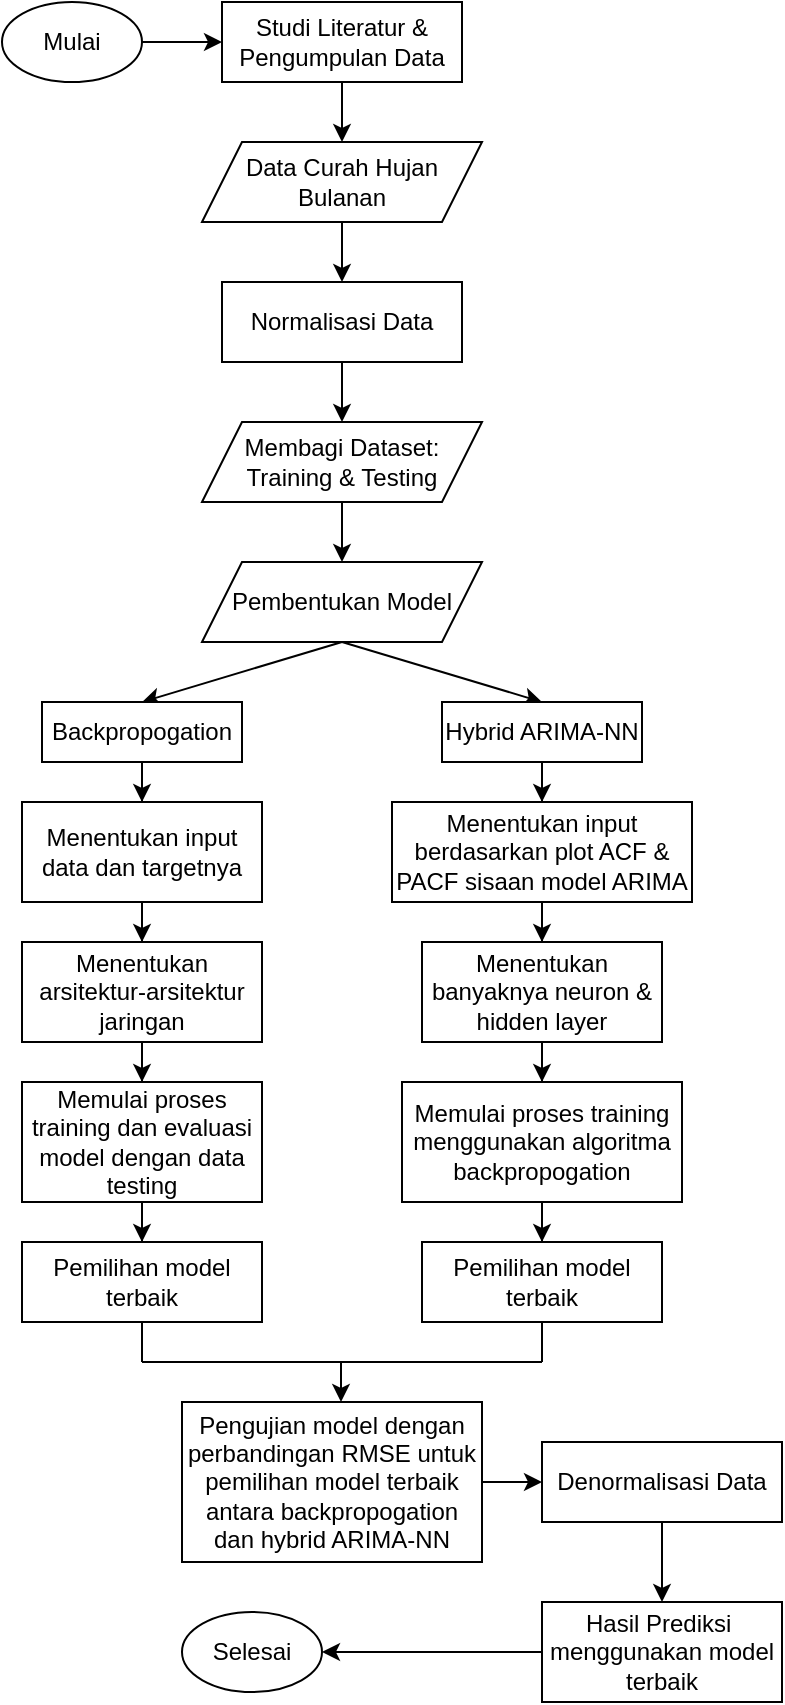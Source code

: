 <mxfile version="22.0.3" type="github">
  <diagram name="Page-1" id="DsUL0noZNsmAsYyQ-pAR">
    <mxGraphModel dx="524" dy="540" grid="1" gridSize="10" guides="1" tooltips="1" connect="1" arrows="1" fold="1" page="1" pageScale="1" pageWidth="850" pageHeight="1100" background="none" math="0" shadow="0">
      <root>
        <mxCell id="0" />
        <mxCell id="1" parent="0" />
        <mxCell id="wIZgRPWp3AArt2Sw6dx9-3" value="" style="edgeStyle=orthogonalEdgeStyle;rounded=0;orthogonalLoop=1;jettySize=auto;html=1;" parent="1" source="wIZgRPWp3AArt2Sw6dx9-1" target="wIZgRPWp3AArt2Sw6dx9-2" edge="1">
          <mxGeometry relative="1" as="geometry" />
        </mxCell>
        <mxCell id="wIZgRPWp3AArt2Sw6dx9-1" value="Mulai" style="ellipse;whiteSpace=wrap;html=1;" parent="1" vertex="1">
          <mxGeometry x="50" y="60" width="70" height="40" as="geometry" />
        </mxCell>
        <mxCell id="wIZgRPWp3AArt2Sw6dx9-5" value="" style="edgeStyle=orthogonalEdgeStyle;rounded=0;orthogonalLoop=1;jettySize=auto;html=1;" parent="1" source="wIZgRPWp3AArt2Sw6dx9-2" target="wIZgRPWp3AArt2Sw6dx9-4" edge="1">
          <mxGeometry relative="1" as="geometry" />
        </mxCell>
        <mxCell id="wIZgRPWp3AArt2Sw6dx9-2" value="Studi Literatur &amp;amp; Pengumpulan Data" style="whiteSpace=wrap;html=1;" parent="1" vertex="1">
          <mxGeometry x="160" y="60" width="120" height="40" as="geometry" />
        </mxCell>
        <mxCell id="wIZgRPWp3AArt2Sw6dx9-7" value="" style="edgeStyle=orthogonalEdgeStyle;rounded=0;orthogonalLoop=1;jettySize=auto;html=1;" parent="1" source="wIZgRPWp3AArt2Sw6dx9-4" target="wIZgRPWp3AArt2Sw6dx9-6" edge="1">
          <mxGeometry relative="1" as="geometry" />
        </mxCell>
        <mxCell id="wIZgRPWp3AArt2Sw6dx9-4" value="Data Curah Hujan Bulanan" style="shape=parallelogram;perimeter=parallelogramPerimeter;whiteSpace=wrap;html=1;fixedSize=1;" parent="1" vertex="1">
          <mxGeometry x="150" y="130" width="140" height="40" as="geometry" />
        </mxCell>
        <mxCell id="wIZgRPWp3AArt2Sw6dx9-11" value="" style="edgeStyle=orthogonalEdgeStyle;rounded=0;orthogonalLoop=1;jettySize=auto;html=1;" parent="1" source="wIZgRPWp3AArt2Sw6dx9-6" target="wIZgRPWp3AArt2Sw6dx9-10" edge="1">
          <mxGeometry relative="1" as="geometry" />
        </mxCell>
        <mxCell id="wIZgRPWp3AArt2Sw6dx9-6" value="Normalisasi Data" style="whiteSpace=wrap;html=1;" parent="1" vertex="1">
          <mxGeometry x="160" y="200" width="120" height="40" as="geometry" />
        </mxCell>
        <mxCell id="wIZgRPWp3AArt2Sw6dx9-13" value="" style="edgeStyle=orthogonalEdgeStyle;rounded=0;orthogonalLoop=1;jettySize=auto;html=1;" parent="1" source="wIZgRPWp3AArt2Sw6dx9-10" target="wIZgRPWp3AArt2Sw6dx9-12" edge="1">
          <mxGeometry relative="1" as="geometry" />
        </mxCell>
        <mxCell id="wIZgRPWp3AArt2Sw6dx9-10" value="Membagi Dataset: Training &amp;amp; Testing" style="shape=parallelogram;perimeter=parallelogramPerimeter;whiteSpace=wrap;html=1;fixedSize=1;" parent="1" vertex="1">
          <mxGeometry x="150" y="270" width="140" height="40" as="geometry" />
        </mxCell>
        <mxCell id="wIZgRPWp3AArt2Sw6dx9-12" value="Pembentukan Model" style="shape=parallelogram;perimeter=parallelogramPerimeter;whiteSpace=wrap;html=1;fixedSize=1;" parent="1" vertex="1">
          <mxGeometry x="150" y="340" width="140" height="40" as="geometry" />
        </mxCell>
        <mxCell id="wIZgRPWp3AArt2Sw6dx9-14" value="" style="endArrow=classic;html=1;rounded=0;exitX=0.5;exitY=1;exitDx=0;exitDy=0;entryX=0.5;entryY=0;entryDx=0;entryDy=0;" parent="1" source="wIZgRPWp3AArt2Sw6dx9-12" target="wIZgRPWp3AArt2Sw6dx9-16" edge="1">
          <mxGeometry width="50" height="50" relative="1" as="geometry">
            <mxPoint x="310" y="290" as="sourcePoint" />
            <mxPoint x="140" y="420" as="targetPoint" />
          </mxGeometry>
        </mxCell>
        <mxCell id="wIZgRPWp3AArt2Sw6dx9-15" value="" style="endArrow=classic;html=1;rounded=0;entryX=0.5;entryY=0;entryDx=0;entryDy=0;entryPerimeter=0;" parent="1" target="wIZgRPWp3AArt2Sw6dx9-17" edge="1">
          <mxGeometry width="50" height="50" relative="1" as="geometry">
            <mxPoint x="220" y="380" as="sourcePoint" />
            <mxPoint x="290" y="420" as="targetPoint" />
          </mxGeometry>
        </mxCell>
        <mxCell id="wIZgRPWp3AArt2Sw6dx9-19" value="" style="edgeStyle=orthogonalEdgeStyle;rounded=0;orthogonalLoop=1;jettySize=auto;html=1;" parent="1" source="wIZgRPWp3AArt2Sw6dx9-16" target="wIZgRPWp3AArt2Sw6dx9-18" edge="1">
          <mxGeometry relative="1" as="geometry" />
        </mxCell>
        <mxCell id="wIZgRPWp3AArt2Sw6dx9-16" value="Backpropogation" style="rounded=0;whiteSpace=wrap;html=1;" parent="1" vertex="1">
          <mxGeometry x="70" y="410" width="100" height="30" as="geometry" />
        </mxCell>
        <mxCell id="wIZgRPWp3AArt2Sw6dx9-21" value="" style="edgeStyle=orthogonalEdgeStyle;rounded=0;orthogonalLoop=1;jettySize=auto;html=1;" parent="1" source="wIZgRPWp3AArt2Sw6dx9-17" target="wIZgRPWp3AArt2Sw6dx9-20" edge="1">
          <mxGeometry relative="1" as="geometry" />
        </mxCell>
        <mxCell id="wIZgRPWp3AArt2Sw6dx9-17" value="Hybrid ARIMA-NN" style="rounded=0;whiteSpace=wrap;html=1;" parent="1" vertex="1">
          <mxGeometry x="270" y="410" width="100" height="30" as="geometry" />
        </mxCell>
        <mxCell id="wIZgRPWp3AArt2Sw6dx9-23" value="" style="edgeStyle=orthogonalEdgeStyle;rounded=0;orthogonalLoop=1;jettySize=auto;html=1;" parent="1" source="wIZgRPWp3AArt2Sw6dx9-18" target="wIZgRPWp3AArt2Sw6dx9-22" edge="1">
          <mxGeometry relative="1" as="geometry" />
        </mxCell>
        <mxCell id="wIZgRPWp3AArt2Sw6dx9-18" value="Menentukan input data dan targetnya" style="rounded=0;whiteSpace=wrap;html=1;" parent="1" vertex="1">
          <mxGeometry x="60" y="460" width="120" height="50" as="geometry" />
        </mxCell>
        <mxCell id="wIZgRPWp3AArt2Sw6dx9-25" value="" style="edgeStyle=orthogonalEdgeStyle;rounded=0;orthogonalLoop=1;jettySize=auto;html=1;" parent="1" source="wIZgRPWp3AArt2Sw6dx9-20" target="wIZgRPWp3AArt2Sw6dx9-24" edge="1">
          <mxGeometry relative="1" as="geometry" />
        </mxCell>
        <mxCell id="wIZgRPWp3AArt2Sw6dx9-20" value="Menentukan input berdasarkan plot ACF &amp;amp; PACF sisaan model ARIMA" style="rounded=0;whiteSpace=wrap;html=1;" parent="1" vertex="1">
          <mxGeometry x="245" y="460" width="150" height="50" as="geometry" />
        </mxCell>
        <mxCell id="wIZgRPWp3AArt2Sw6dx9-27" value="" style="edgeStyle=orthogonalEdgeStyle;rounded=0;orthogonalLoop=1;jettySize=auto;html=1;" parent="1" source="wIZgRPWp3AArt2Sw6dx9-22" target="wIZgRPWp3AArt2Sw6dx9-26" edge="1">
          <mxGeometry relative="1" as="geometry" />
        </mxCell>
        <mxCell id="wIZgRPWp3AArt2Sw6dx9-22" value="Menentukan arsitektur-arsitektur jaringan" style="whiteSpace=wrap;html=1;rounded=0;" parent="1" vertex="1">
          <mxGeometry x="60" y="530" width="120" height="50" as="geometry" />
        </mxCell>
        <mxCell id="wIZgRPWp3AArt2Sw6dx9-29" value="" style="edgeStyle=orthogonalEdgeStyle;rounded=0;orthogonalLoop=1;jettySize=auto;html=1;" parent="1" source="wIZgRPWp3AArt2Sw6dx9-24" target="wIZgRPWp3AArt2Sw6dx9-28" edge="1">
          <mxGeometry relative="1" as="geometry" />
        </mxCell>
        <mxCell id="wIZgRPWp3AArt2Sw6dx9-24" value="Menentukan banyaknya neuron &amp;amp; hidden layer" style="whiteSpace=wrap;html=1;rounded=0;" parent="1" vertex="1">
          <mxGeometry x="260" y="530" width="120" height="50" as="geometry" />
        </mxCell>
        <mxCell id="7vnmmZ6we654h6I2qHfz-6" value="" style="edgeStyle=orthogonalEdgeStyle;rounded=0;orthogonalLoop=1;jettySize=auto;html=1;" edge="1" parent="1" source="wIZgRPWp3AArt2Sw6dx9-26" target="7vnmmZ6we654h6I2qHfz-5">
          <mxGeometry relative="1" as="geometry" />
        </mxCell>
        <mxCell id="wIZgRPWp3AArt2Sw6dx9-26" value="Memulai proses training dan evaluasi model dengan data testing" style="rounded=0;whiteSpace=wrap;html=1;" parent="1" vertex="1">
          <mxGeometry x="60" y="600" width="120" height="60" as="geometry" />
        </mxCell>
        <mxCell id="7vnmmZ6we654h6I2qHfz-8" value="" style="edgeStyle=orthogonalEdgeStyle;rounded=0;orthogonalLoop=1;jettySize=auto;html=1;" edge="1" parent="1" source="wIZgRPWp3AArt2Sw6dx9-28" target="7vnmmZ6we654h6I2qHfz-7">
          <mxGeometry relative="1" as="geometry" />
        </mxCell>
        <mxCell id="wIZgRPWp3AArt2Sw6dx9-28" value="Memulai proses training menggunakan algoritma backpropogation" style="whiteSpace=wrap;html=1;rounded=0;" parent="1" vertex="1">
          <mxGeometry x="250" y="600" width="140" height="60" as="geometry" />
        </mxCell>
        <mxCell id="wIZgRPWp3AArt2Sw6dx9-32" value="" style="endArrow=none;html=1;rounded=0;" parent="1" edge="1">
          <mxGeometry width="50" height="50" relative="1" as="geometry">
            <mxPoint x="120" y="740" as="sourcePoint" />
            <mxPoint x="320" y="740" as="targetPoint" />
          </mxGeometry>
        </mxCell>
        <mxCell id="wIZgRPWp3AArt2Sw6dx9-33" value="" style="endArrow=classic;html=1;rounded=0;" parent="1" edge="1">
          <mxGeometry width="50" height="50" relative="1" as="geometry">
            <mxPoint x="219.5" y="740" as="sourcePoint" />
            <mxPoint x="219.5" y="760" as="targetPoint" />
          </mxGeometry>
        </mxCell>
        <mxCell id="wIZgRPWp3AArt2Sw6dx9-36" value="" style="edgeStyle=orthogonalEdgeStyle;rounded=0;orthogonalLoop=1;jettySize=auto;html=1;" parent="1" source="wIZgRPWp3AArt2Sw6dx9-34" target="wIZgRPWp3AArt2Sw6dx9-35" edge="1">
          <mxGeometry relative="1" as="geometry" />
        </mxCell>
        <mxCell id="wIZgRPWp3AArt2Sw6dx9-34" value="Pengujian model dengan perbandingan RMSE untuk pemilihan model terbaik antara backpropogation dan hybrid ARIMA-NN" style="rounded=0;whiteSpace=wrap;html=1;" parent="1" vertex="1">
          <mxGeometry x="140" y="760" width="150" height="80" as="geometry" />
        </mxCell>
        <mxCell id="7vnmmZ6we654h6I2qHfz-11" value="" style="edgeStyle=orthogonalEdgeStyle;rounded=0;orthogonalLoop=1;jettySize=auto;html=1;" edge="1" parent="1" source="wIZgRPWp3AArt2Sw6dx9-35" target="wIZgRPWp3AArt2Sw6dx9-39">
          <mxGeometry relative="1" as="geometry" />
        </mxCell>
        <mxCell id="wIZgRPWp3AArt2Sw6dx9-35" value="Denormalisasi Data" style="whiteSpace=wrap;html=1;rounded=0;" parent="1" vertex="1">
          <mxGeometry x="320" y="780" width="120" height="40" as="geometry" />
        </mxCell>
        <mxCell id="wIZgRPWp3AArt2Sw6dx9-45" value="" style="edgeStyle=orthogonalEdgeStyle;rounded=0;orthogonalLoop=1;jettySize=auto;html=1;" parent="1" source="wIZgRPWp3AArt2Sw6dx9-39" target="wIZgRPWp3AArt2Sw6dx9-44" edge="1">
          <mxGeometry relative="1" as="geometry" />
        </mxCell>
        <mxCell id="wIZgRPWp3AArt2Sw6dx9-39" value="Hasil Prediksi&amp;nbsp; menggunakan model terbaik" style="rounded=0;whiteSpace=wrap;html=1;" parent="1" vertex="1">
          <mxGeometry x="320" y="860" width="120" height="50" as="geometry" />
        </mxCell>
        <mxCell id="wIZgRPWp3AArt2Sw6dx9-44" value="Selesai" style="ellipse;whiteSpace=wrap;html=1;" parent="1" vertex="1">
          <mxGeometry x="140" y="865" width="70" height="40" as="geometry" />
        </mxCell>
        <mxCell id="7vnmmZ6we654h6I2qHfz-5" value="Pemilihan model terbaik" style="whiteSpace=wrap;html=1;rounded=0;" vertex="1" parent="1">
          <mxGeometry x="60" y="680" width="120" height="40" as="geometry" />
        </mxCell>
        <mxCell id="7vnmmZ6we654h6I2qHfz-7" value="Pemilihan model terbaik" style="whiteSpace=wrap;html=1;rounded=0;" vertex="1" parent="1">
          <mxGeometry x="260" y="680" width="120" height="40" as="geometry" />
        </mxCell>
        <mxCell id="7vnmmZ6we654h6I2qHfz-9" value="" style="endArrow=none;html=1;rounded=0;exitX=0.5;exitY=1;exitDx=0;exitDy=0;" edge="1" parent="1" source="7vnmmZ6we654h6I2qHfz-5">
          <mxGeometry width="50" height="50" relative="1" as="geometry">
            <mxPoint x="210" y="690" as="sourcePoint" />
            <mxPoint x="120" y="740" as="targetPoint" />
          </mxGeometry>
        </mxCell>
        <mxCell id="7vnmmZ6we654h6I2qHfz-10" value="" style="endArrow=none;html=1;rounded=0;exitX=0.5;exitY=1;exitDx=0;exitDy=0;" edge="1" parent="1" source="7vnmmZ6we654h6I2qHfz-7">
          <mxGeometry width="50" height="50" relative="1" as="geometry">
            <mxPoint x="210" y="690" as="sourcePoint" />
            <mxPoint x="320" y="740" as="targetPoint" />
          </mxGeometry>
        </mxCell>
      </root>
    </mxGraphModel>
  </diagram>
</mxfile>

